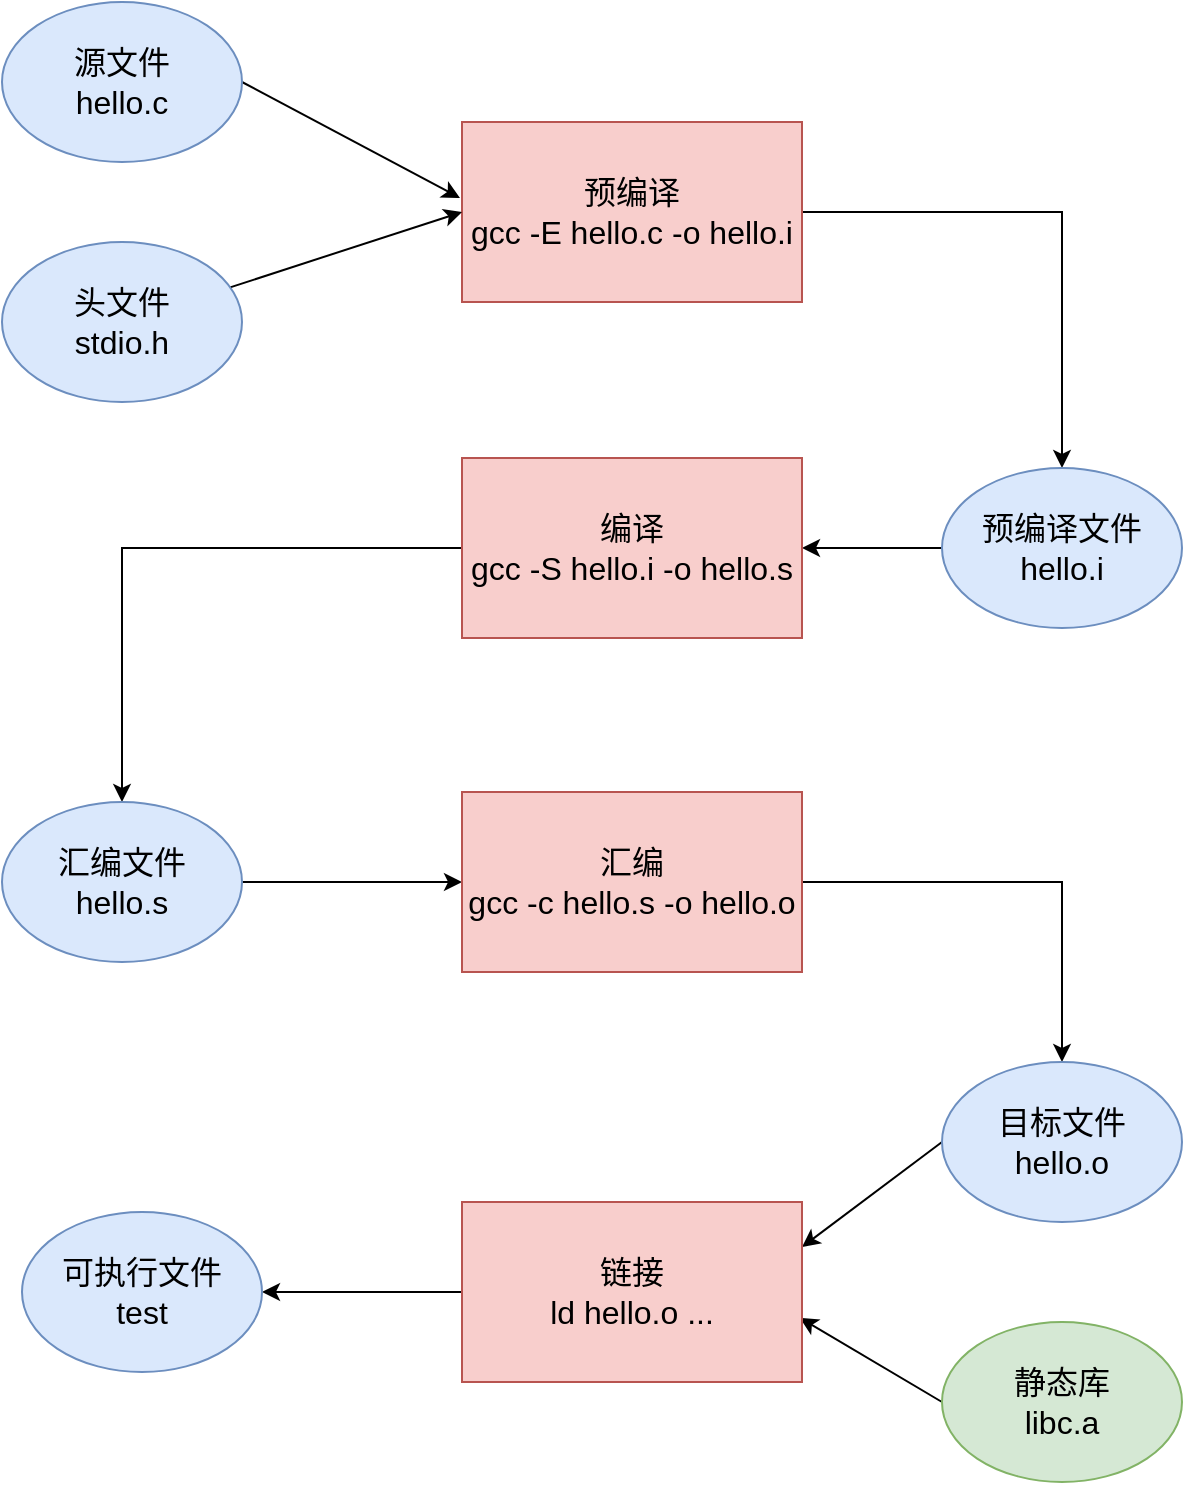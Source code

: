 <mxfile version="20.3.2" type="github">
  <diagram id="C1fvgAsR2xbMvVpoP_B1" name="第 1 页">
    <mxGraphModel dx="1422" dy="786" grid="1" gridSize="10" guides="1" tooltips="1" connect="1" arrows="1" fold="1" page="1" pageScale="1" pageWidth="827" pageHeight="1169" math="0" shadow="0">
      <root>
        <mxCell id="0" />
        <mxCell id="1" parent="0" />
        <mxCell id="Xd9sBZMMEx7LLyclA-_H-5" style="rounded=0;orthogonalLoop=1;jettySize=auto;html=1;exitX=1;exitY=0.5;exitDx=0;exitDy=0;entryX=-0.006;entryY=0.422;entryDx=0;entryDy=0;entryPerimeter=0;fontSize=16;" edge="1" parent="1" source="Xd9sBZMMEx7LLyclA-_H-1" target="Xd9sBZMMEx7LLyclA-_H-2">
          <mxGeometry relative="1" as="geometry" />
        </mxCell>
        <mxCell id="Xd9sBZMMEx7LLyclA-_H-1" value="源文件&lt;br style=&quot;font-size: 16px;&quot;&gt;hello.c" style="ellipse;whiteSpace=wrap;html=1;fillColor=#dae8fc;strokeColor=#6c8ebf;fontSize=16;" vertex="1" parent="1">
          <mxGeometry x="100" y="20" width="120" height="80" as="geometry" />
        </mxCell>
        <mxCell id="Xd9sBZMMEx7LLyclA-_H-8" style="edgeStyle=orthogonalEdgeStyle;rounded=0;orthogonalLoop=1;jettySize=auto;html=1;entryX=0.5;entryY=0;entryDx=0;entryDy=0;fontSize=16;" edge="1" parent="1" source="Xd9sBZMMEx7LLyclA-_H-2" target="Xd9sBZMMEx7LLyclA-_H-7">
          <mxGeometry relative="1" as="geometry" />
        </mxCell>
        <mxCell id="Xd9sBZMMEx7LLyclA-_H-2" value="预编译&lt;br&gt;gcc -E hello.c -o hello.i" style="rounded=0;whiteSpace=wrap;html=1;fillColor=#f8cecc;strokeColor=#b85450;fontSize=16;" vertex="1" parent="1">
          <mxGeometry x="330" y="80" width="170" height="90" as="geometry" />
        </mxCell>
        <mxCell id="Xd9sBZMMEx7LLyclA-_H-6" style="edgeStyle=none;rounded=0;orthogonalLoop=1;jettySize=auto;html=1;entryX=0;entryY=0.5;entryDx=0;entryDy=0;fontSize=16;" edge="1" parent="1" source="Xd9sBZMMEx7LLyclA-_H-3" target="Xd9sBZMMEx7LLyclA-_H-2">
          <mxGeometry relative="1" as="geometry" />
        </mxCell>
        <mxCell id="Xd9sBZMMEx7LLyclA-_H-3" value="头文件&lt;br style=&quot;font-size: 16px;&quot;&gt;stdio.h" style="ellipse;whiteSpace=wrap;html=1;fillColor=#dae8fc;strokeColor=#6c8ebf;fontSize=16;" vertex="1" parent="1">
          <mxGeometry x="100" y="140" width="120" height="80" as="geometry" />
        </mxCell>
        <mxCell id="Xd9sBZMMEx7LLyclA-_H-10" style="edgeStyle=orthogonalEdgeStyle;rounded=0;orthogonalLoop=1;jettySize=auto;html=1;entryX=1;entryY=0.5;entryDx=0;entryDy=0;fontSize=16;" edge="1" parent="1" source="Xd9sBZMMEx7LLyclA-_H-7" target="Xd9sBZMMEx7LLyclA-_H-9">
          <mxGeometry relative="1" as="geometry" />
        </mxCell>
        <mxCell id="Xd9sBZMMEx7LLyclA-_H-7" value="预编译文件&lt;br&gt;hello.i" style="ellipse;whiteSpace=wrap;html=1;fillColor=#dae8fc;strokeColor=#6c8ebf;fontSize=16;" vertex="1" parent="1">
          <mxGeometry x="570" y="253" width="120" height="80" as="geometry" />
        </mxCell>
        <mxCell id="Xd9sBZMMEx7LLyclA-_H-12" style="edgeStyle=orthogonalEdgeStyle;rounded=0;orthogonalLoop=1;jettySize=auto;html=1;exitX=0;exitY=0.5;exitDx=0;exitDy=0;entryX=0.5;entryY=0;entryDx=0;entryDy=0;fontSize=16;" edge="1" parent="1" source="Xd9sBZMMEx7LLyclA-_H-9" target="Xd9sBZMMEx7LLyclA-_H-11">
          <mxGeometry relative="1" as="geometry" />
        </mxCell>
        <mxCell id="Xd9sBZMMEx7LLyclA-_H-9" value="编译&lt;br&gt;gcc -S hello.i -o hello.s" style="rounded=0;whiteSpace=wrap;html=1;fillColor=#f8cecc;strokeColor=#b85450;fontSize=16;" vertex="1" parent="1">
          <mxGeometry x="330" y="248" width="170" height="90" as="geometry" />
        </mxCell>
        <mxCell id="Xd9sBZMMEx7LLyclA-_H-14" style="edgeStyle=orthogonalEdgeStyle;rounded=0;orthogonalLoop=1;jettySize=auto;html=1;entryX=0;entryY=0.5;entryDx=0;entryDy=0;fontSize=16;" edge="1" parent="1" source="Xd9sBZMMEx7LLyclA-_H-11" target="Xd9sBZMMEx7LLyclA-_H-13">
          <mxGeometry relative="1" as="geometry" />
        </mxCell>
        <mxCell id="Xd9sBZMMEx7LLyclA-_H-11" value="汇编文件&lt;br style=&quot;font-size: 16px;&quot;&gt;hello.s" style="ellipse;whiteSpace=wrap;html=1;fillColor=#dae8fc;strokeColor=#6c8ebf;fontSize=16;" vertex="1" parent="1">
          <mxGeometry x="100" y="420" width="120" height="80" as="geometry" />
        </mxCell>
        <mxCell id="Xd9sBZMMEx7LLyclA-_H-16" style="edgeStyle=orthogonalEdgeStyle;rounded=0;orthogonalLoop=1;jettySize=auto;html=1;entryX=0.5;entryY=0;entryDx=0;entryDy=0;fontSize=16;" edge="1" parent="1" source="Xd9sBZMMEx7LLyclA-_H-13" target="Xd9sBZMMEx7LLyclA-_H-15">
          <mxGeometry relative="1" as="geometry" />
        </mxCell>
        <mxCell id="Xd9sBZMMEx7LLyclA-_H-13" value="汇编&lt;br&gt;gcc -c hello.s -o hello.o" style="rounded=0;whiteSpace=wrap;html=1;fillColor=#f8cecc;strokeColor=#b85450;fontSize=16;" vertex="1" parent="1">
          <mxGeometry x="330" y="415" width="170" height="90" as="geometry" />
        </mxCell>
        <mxCell id="Xd9sBZMMEx7LLyclA-_H-19" style="edgeStyle=none;rounded=0;orthogonalLoop=1;jettySize=auto;html=1;exitX=0;exitY=0.5;exitDx=0;exitDy=0;entryX=1;entryY=0.25;entryDx=0;entryDy=0;fontSize=16;" edge="1" parent="1" source="Xd9sBZMMEx7LLyclA-_H-15" target="Xd9sBZMMEx7LLyclA-_H-18">
          <mxGeometry relative="1" as="geometry" />
        </mxCell>
        <mxCell id="Xd9sBZMMEx7LLyclA-_H-15" value="目标文件&lt;br style=&quot;font-size: 16px;&quot;&gt;hello.o" style="ellipse;whiteSpace=wrap;html=1;fillColor=#dae8fc;strokeColor=#6c8ebf;fontSize=16;" vertex="1" parent="1">
          <mxGeometry x="570" y="550" width="120" height="80" as="geometry" />
        </mxCell>
        <mxCell id="Xd9sBZMMEx7LLyclA-_H-20" style="edgeStyle=none;rounded=0;orthogonalLoop=1;jettySize=auto;html=1;exitX=0;exitY=0.5;exitDx=0;exitDy=0;entryX=0.994;entryY=0.644;entryDx=0;entryDy=0;entryPerimeter=0;fontSize=16;" edge="1" parent="1" source="Xd9sBZMMEx7LLyclA-_H-17" target="Xd9sBZMMEx7LLyclA-_H-18">
          <mxGeometry relative="1" as="geometry" />
        </mxCell>
        <mxCell id="Xd9sBZMMEx7LLyclA-_H-17" value="静态库&lt;br style=&quot;font-size: 16px;&quot;&gt;libc.a" style="ellipse;whiteSpace=wrap;html=1;fillColor=#d5e8d4;strokeColor=#82b366;fontSize=16;" vertex="1" parent="1">
          <mxGeometry x="570" y="680" width="120" height="80" as="geometry" />
        </mxCell>
        <mxCell id="Xd9sBZMMEx7LLyclA-_H-22" style="edgeStyle=none;rounded=0;orthogonalLoop=1;jettySize=auto;html=1;exitX=0;exitY=0.5;exitDx=0;exitDy=0;entryX=1;entryY=0.5;entryDx=0;entryDy=0;fontSize=16;" edge="1" parent="1" source="Xd9sBZMMEx7LLyclA-_H-18" target="Xd9sBZMMEx7LLyclA-_H-21">
          <mxGeometry relative="1" as="geometry" />
        </mxCell>
        <mxCell id="Xd9sBZMMEx7LLyclA-_H-18" value="链接&lt;br&gt;ld hello.o ..." style="rounded=0;whiteSpace=wrap;html=1;fillColor=#f8cecc;strokeColor=#b85450;fontSize=16;" vertex="1" parent="1">
          <mxGeometry x="330" y="620" width="170" height="90" as="geometry" />
        </mxCell>
        <mxCell id="Xd9sBZMMEx7LLyclA-_H-21" value="可执行文件&lt;br style=&quot;font-size: 16px;&quot;&gt;test" style="ellipse;whiteSpace=wrap;html=1;fillColor=#dae8fc;strokeColor=#6c8ebf;fontSize=16;" vertex="1" parent="1">
          <mxGeometry x="110" y="625" width="120" height="80" as="geometry" />
        </mxCell>
      </root>
    </mxGraphModel>
  </diagram>
</mxfile>
